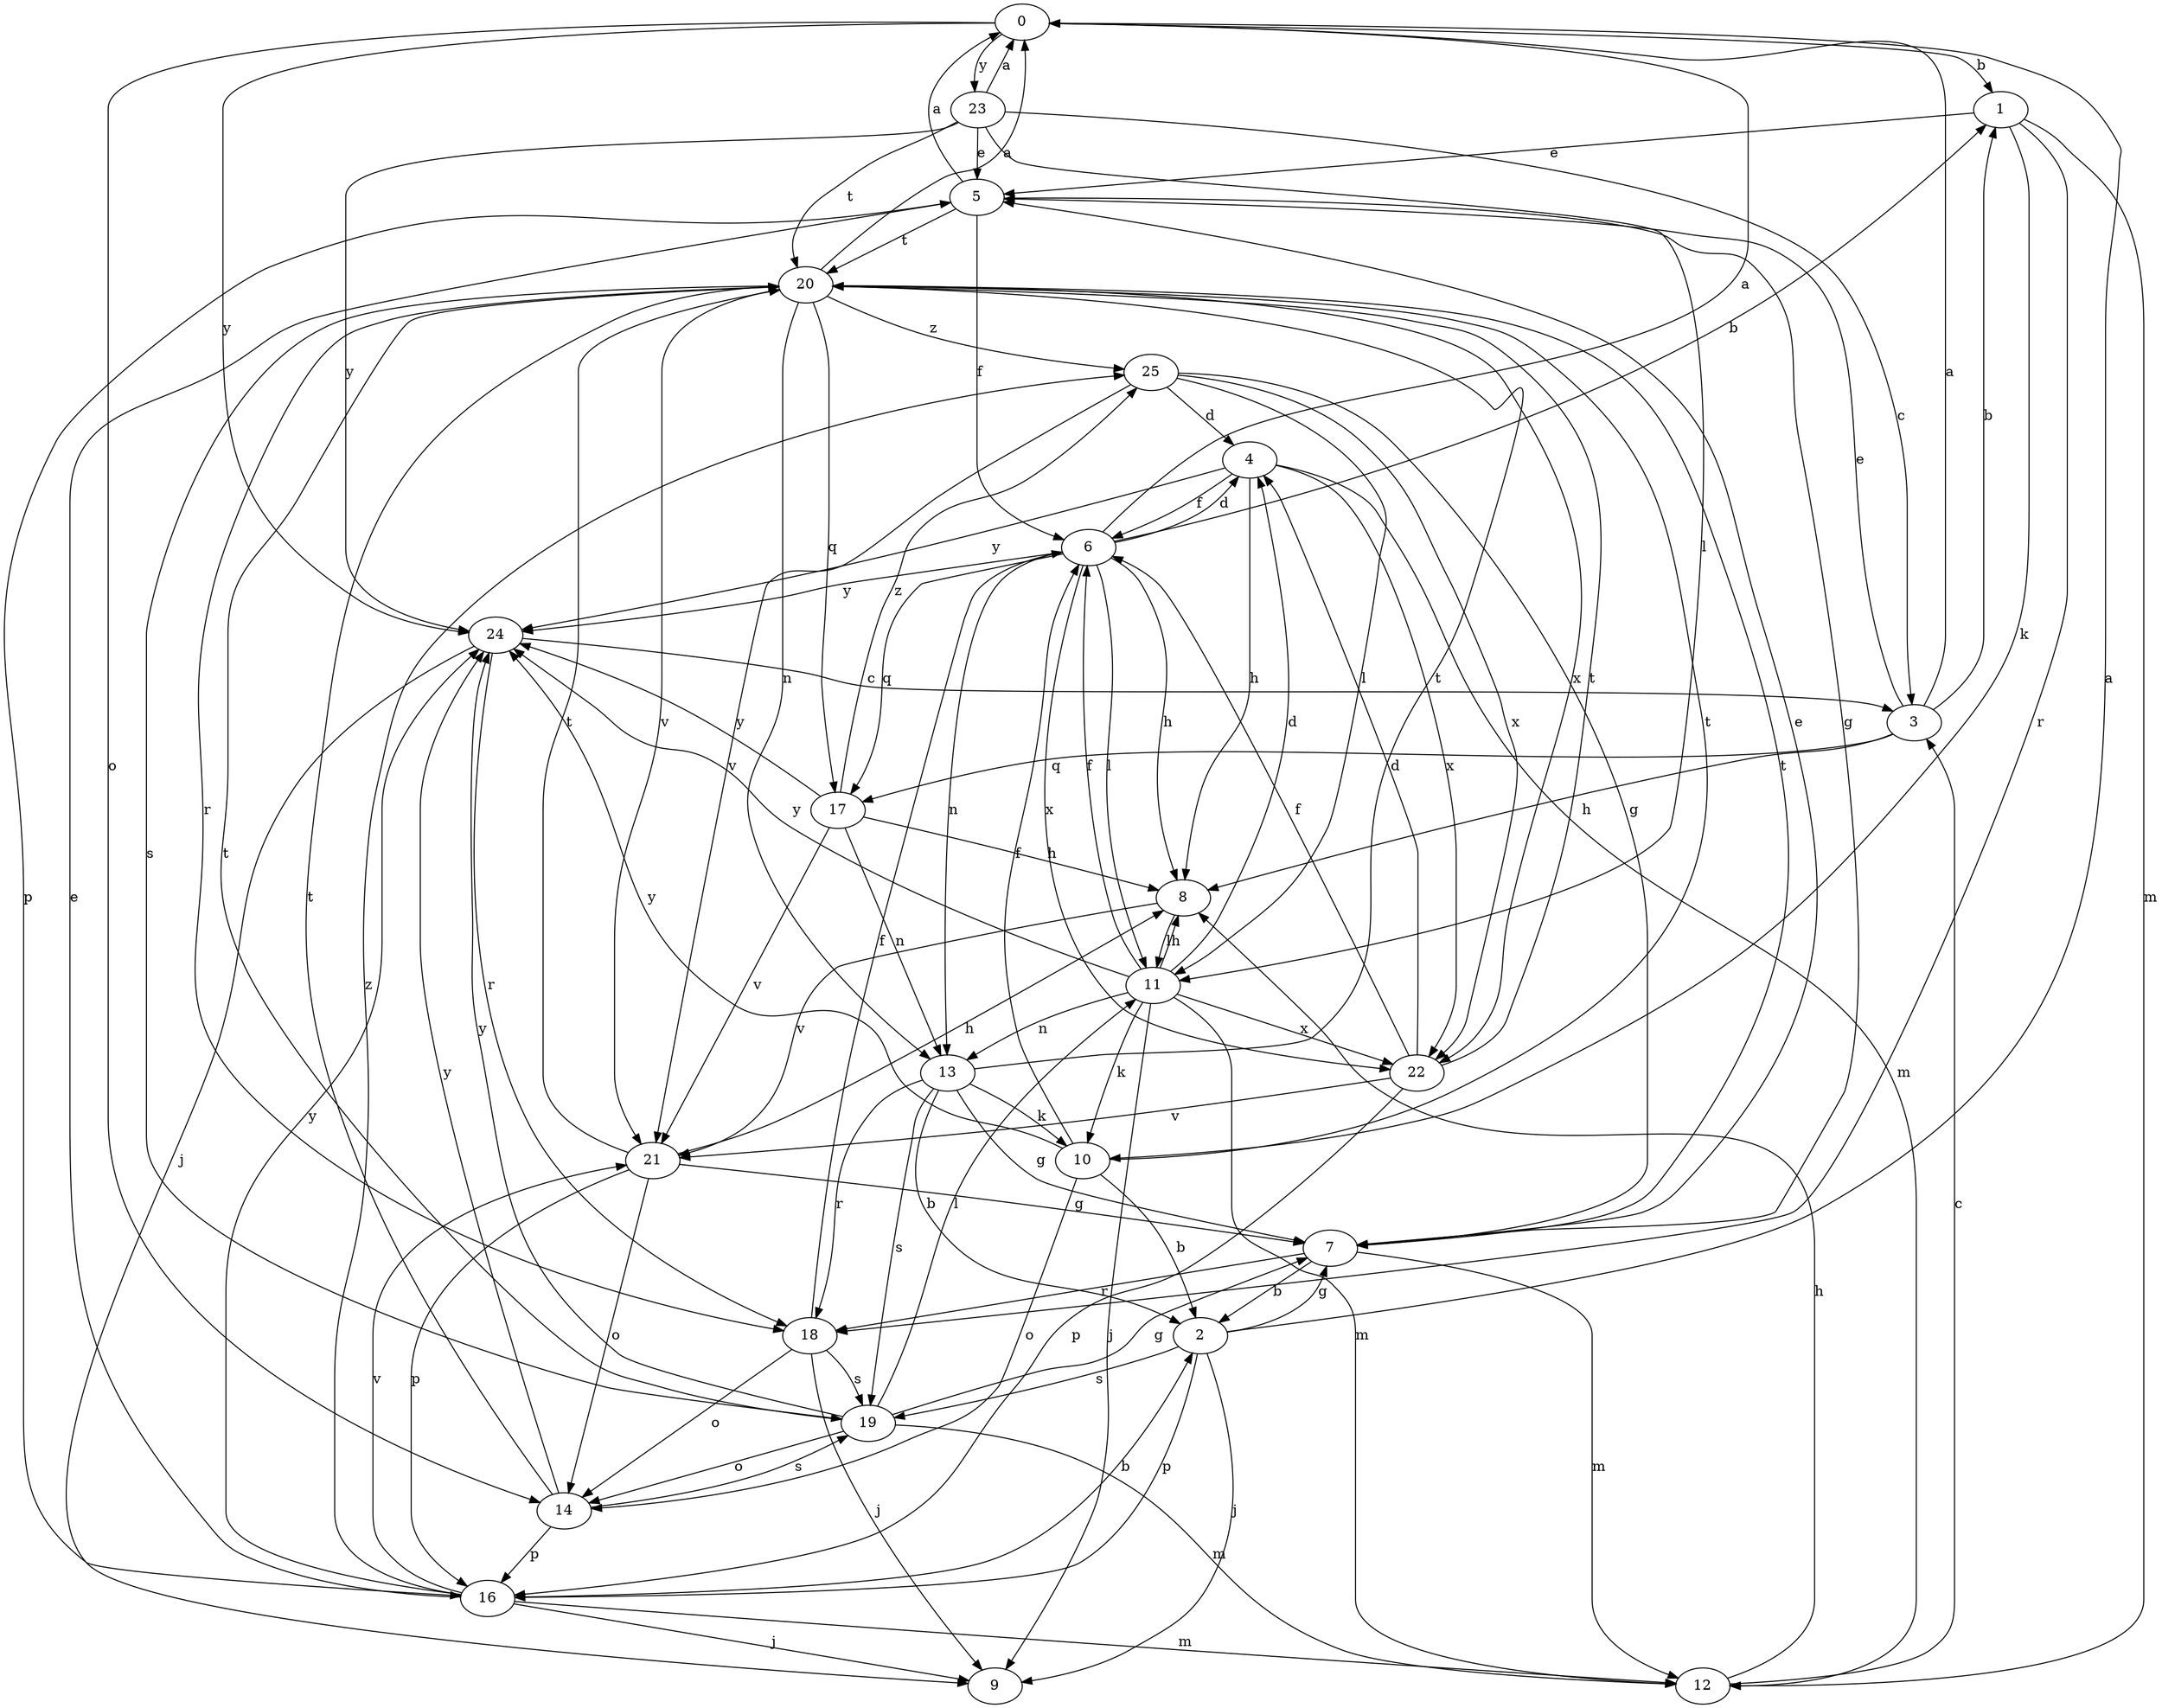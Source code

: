 strict digraph  {
0;
1;
2;
3;
4;
5;
6;
7;
8;
9;
10;
11;
12;
13;
14;
16;
17;
18;
19;
20;
21;
22;
23;
24;
25;
0 -> 1  [label=b];
0 -> 14  [label=o];
0 -> 23  [label=y];
0 -> 24  [label=y];
1 -> 5  [label=e];
1 -> 10  [label=k];
1 -> 12  [label=m];
1 -> 18  [label=r];
2 -> 0  [label=a];
2 -> 7  [label=g];
2 -> 9  [label=j];
2 -> 16  [label=p];
2 -> 19  [label=s];
3 -> 0  [label=a];
3 -> 1  [label=b];
3 -> 5  [label=e];
3 -> 8  [label=h];
3 -> 17  [label=q];
4 -> 6  [label=f];
4 -> 8  [label=h];
4 -> 12  [label=m];
4 -> 22  [label=x];
4 -> 24  [label=y];
5 -> 0  [label=a];
5 -> 6  [label=f];
5 -> 7  [label=g];
5 -> 16  [label=p];
5 -> 20  [label=t];
6 -> 0  [label=a];
6 -> 1  [label=b];
6 -> 4  [label=d];
6 -> 8  [label=h];
6 -> 11  [label=l];
6 -> 13  [label=n];
6 -> 17  [label=q];
6 -> 22  [label=x];
6 -> 24  [label=y];
7 -> 2  [label=b];
7 -> 5  [label=e];
7 -> 12  [label=m];
7 -> 18  [label=r];
7 -> 20  [label=t];
8 -> 11  [label=l];
8 -> 21  [label=v];
10 -> 2  [label=b];
10 -> 6  [label=f];
10 -> 14  [label=o];
10 -> 20  [label=t];
10 -> 24  [label=y];
11 -> 4  [label=d];
11 -> 6  [label=f];
11 -> 8  [label=h];
11 -> 9  [label=j];
11 -> 10  [label=k];
11 -> 12  [label=m];
11 -> 13  [label=n];
11 -> 22  [label=x];
11 -> 24  [label=y];
12 -> 3  [label=c];
12 -> 8  [label=h];
13 -> 2  [label=b];
13 -> 7  [label=g];
13 -> 10  [label=k];
13 -> 18  [label=r];
13 -> 19  [label=s];
13 -> 20  [label=t];
14 -> 16  [label=p];
14 -> 19  [label=s];
14 -> 20  [label=t];
14 -> 24  [label=y];
16 -> 2  [label=b];
16 -> 5  [label=e];
16 -> 9  [label=j];
16 -> 12  [label=m];
16 -> 21  [label=v];
16 -> 24  [label=y];
16 -> 25  [label=z];
17 -> 8  [label=h];
17 -> 13  [label=n];
17 -> 21  [label=v];
17 -> 24  [label=y];
17 -> 25  [label=z];
18 -> 6  [label=f];
18 -> 9  [label=j];
18 -> 14  [label=o];
18 -> 19  [label=s];
19 -> 7  [label=g];
19 -> 11  [label=l];
19 -> 12  [label=m];
19 -> 14  [label=o];
19 -> 20  [label=t];
19 -> 24  [label=y];
20 -> 0  [label=a];
20 -> 13  [label=n];
20 -> 17  [label=q];
20 -> 18  [label=r];
20 -> 19  [label=s];
20 -> 21  [label=v];
20 -> 22  [label=x];
20 -> 25  [label=z];
21 -> 7  [label=g];
21 -> 8  [label=h];
21 -> 14  [label=o];
21 -> 16  [label=p];
21 -> 20  [label=t];
22 -> 4  [label=d];
22 -> 6  [label=f];
22 -> 16  [label=p];
22 -> 20  [label=t];
22 -> 21  [label=v];
23 -> 0  [label=a];
23 -> 3  [label=c];
23 -> 5  [label=e];
23 -> 11  [label=l];
23 -> 20  [label=t];
23 -> 24  [label=y];
24 -> 3  [label=c];
24 -> 9  [label=j];
24 -> 18  [label=r];
25 -> 4  [label=d];
25 -> 7  [label=g];
25 -> 11  [label=l];
25 -> 21  [label=v];
25 -> 22  [label=x];
}
